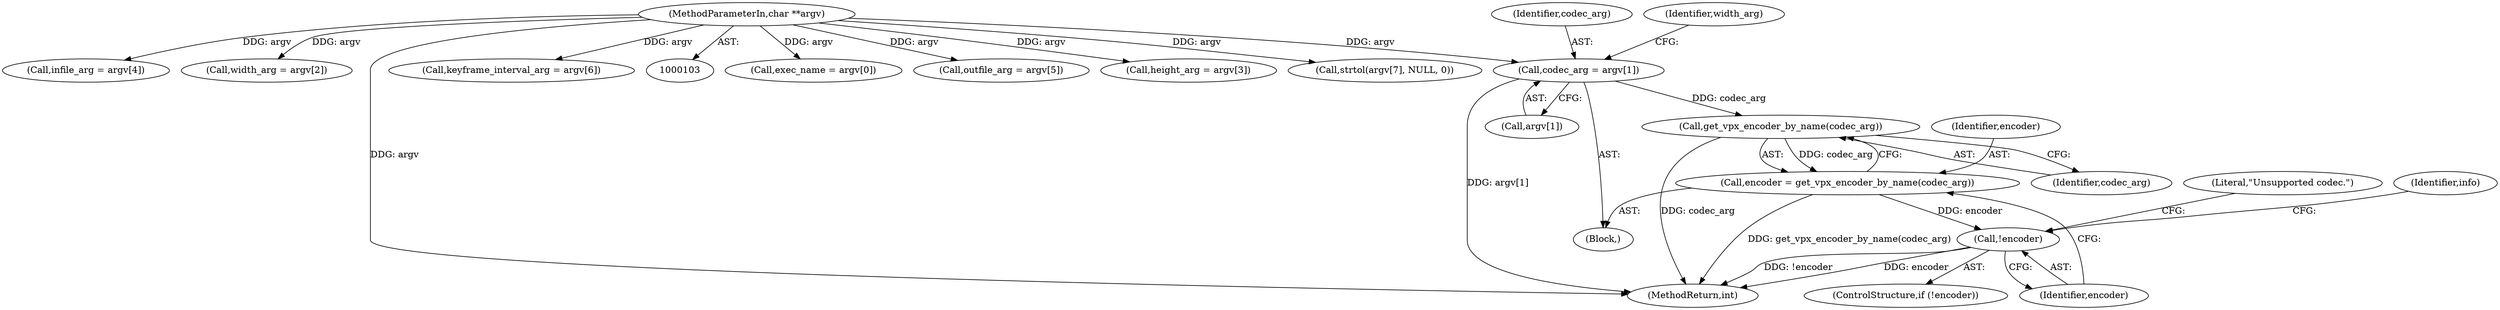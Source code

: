 digraph "0_Android_5a9753fca56f0eeb9f61e342b2fccffc364f9426_14@array" {
"1000177" [label="(Call,codec_arg = argv[1])"];
"1000105" [label="(MethodParameterIn,char **argv)"];
"1000209" [label="(Call,get_vpx_encoder_by_name(codec_arg))"];
"1000207" [label="(Call,encoder = get_vpx_encoder_by_name(codec_arg))"];
"1000212" [label="(Call,!encoder)"];
"1000166" [label="(Call,exec_name = argv[0])"];
"1000197" [label="(Call,outfile_arg = argv[5])"];
"1000187" [label="(Call,height_arg = argv[3])"];
"1000384" [label="(Call,strtol(argv[7], NULL, 0))"];
"1000215" [label="(Literal,\"Unsupported codec.\")"];
"1000213" [label="(Identifier,encoder)"];
"1000177" [label="(Call,codec_arg = argv[1])"];
"1000179" [label="(Call,argv[1])"];
"1000211" [label="(ControlStructure,if (!encoder))"];
"1000209" [label="(Call,get_vpx_encoder_by_name(codec_arg))"];
"1000192" [label="(Call,infile_arg = argv[4])"];
"1000210" [label="(Identifier,codec_arg)"];
"1000178" [label="(Identifier,codec_arg)"];
"1000182" [label="(Call,width_arg = argv[2])"];
"1000208" [label="(Identifier,encoder)"];
"1000218" [label="(Identifier,info)"];
"1000183" [label="(Identifier,width_arg)"];
"1000488" [label="(MethodReturn,int)"];
"1000105" [label="(MethodParameterIn,char **argv)"];
"1000212" [label="(Call,!encoder)"];
"1000207" [label="(Call,encoder = get_vpx_encoder_by_name(codec_arg))"];
"1000106" [label="(Block,)"];
"1000202" [label="(Call,keyframe_interval_arg = argv[6])"];
"1000177" -> "1000106"  [label="AST: "];
"1000177" -> "1000179"  [label="CFG: "];
"1000178" -> "1000177"  [label="AST: "];
"1000179" -> "1000177"  [label="AST: "];
"1000183" -> "1000177"  [label="CFG: "];
"1000177" -> "1000488"  [label="DDG: argv[1]"];
"1000105" -> "1000177"  [label="DDG: argv"];
"1000177" -> "1000209"  [label="DDG: codec_arg"];
"1000105" -> "1000103"  [label="AST: "];
"1000105" -> "1000488"  [label="DDG: argv"];
"1000105" -> "1000166"  [label="DDG: argv"];
"1000105" -> "1000182"  [label="DDG: argv"];
"1000105" -> "1000187"  [label="DDG: argv"];
"1000105" -> "1000192"  [label="DDG: argv"];
"1000105" -> "1000197"  [label="DDG: argv"];
"1000105" -> "1000202"  [label="DDG: argv"];
"1000105" -> "1000384"  [label="DDG: argv"];
"1000209" -> "1000207"  [label="AST: "];
"1000209" -> "1000210"  [label="CFG: "];
"1000210" -> "1000209"  [label="AST: "];
"1000207" -> "1000209"  [label="CFG: "];
"1000209" -> "1000488"  [label="DDG: codec_arg"];
"1000209" -> "1000207"  [label="DDG: codec_arg"];
"1000207" -> "1000106"  [label="AST: "];
"1000208" -> "1000207"  [label="AST: "];
"1000213" -> "1000207"  [label="CFG: "];
"1000207" -> "1000488"  [label="DDG: get_vpx_encoder_by_name(codec_arg)"];
"1000207" -> "1000212"  [label="DDG: encoder"];
"1000212" -> "1000211"  [label="AST: "];
"1000212" -> "1000213"  [label="CFG: "];
"1000213" -> "1000212"  [label="AST: "];
"1000215" -> "1000212"  [label="CFG: "];
"1000218" -> "1000212"  [label="CFG: "];
"1000212" -> "1000488"  [label="DDG: !encoder"];
"1000212" -> "1000488"  [label="DDG: encoder"];
}
